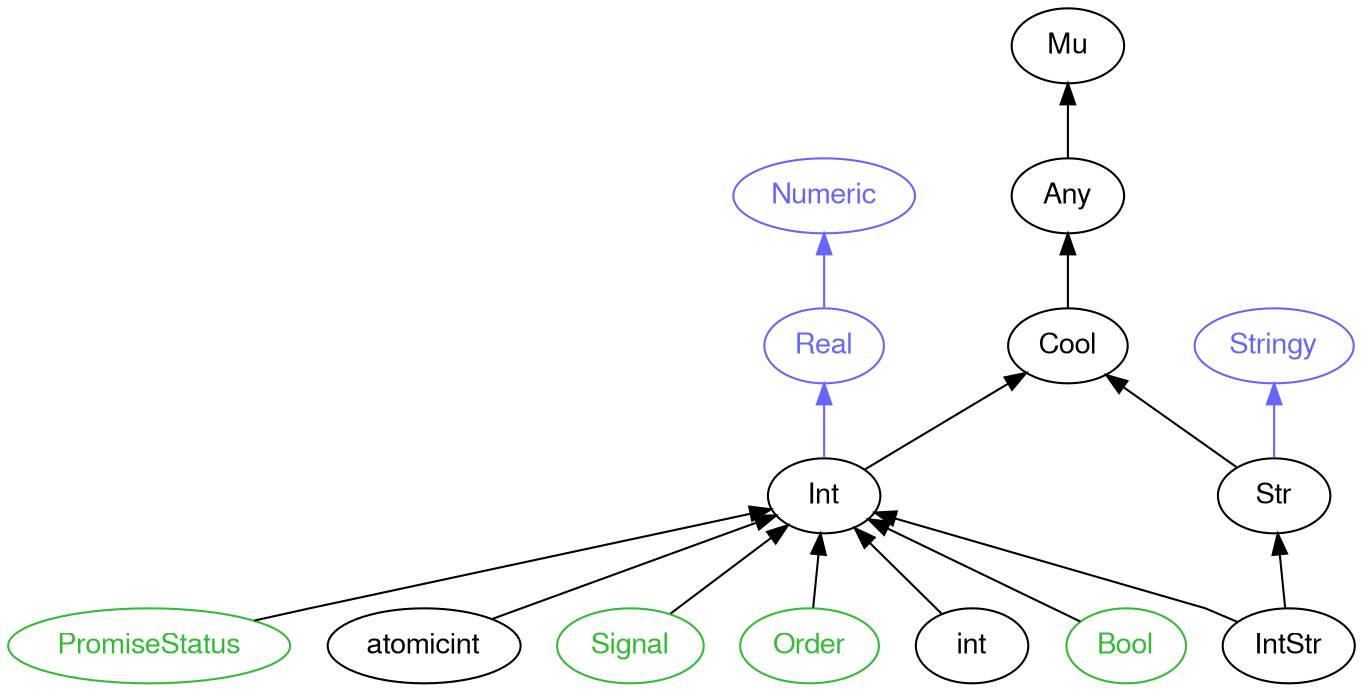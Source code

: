 digraph "perl6-type-graph" {
    rankdir=BT;
    splines=polyline;
    overlap=false; 
    // Types
    "Int" [color="#000000", fontcolor="#000000", href="/type/Int", fontname="FreeSans"];
    "Mu" [color="#000000", fontcolor="#000000", href="/type/Mu", fontname="FreeSans"];
    "Any" [color="#000000", fontcolor="#000000", href="/type/Any", fontname="FreeSans"];
    "Cool" [color="#000000", fontcolor="#000000", href="/type/Cool", fontname="FreeSans"];
    "Numeric" [color="#6666FF", fontcolor="#6666FF", href="/type/Numeric", fontname="FreeSans"];
    "Real" [color="#6666FF", fontcolor="#6666FF", href="/type/Real", fontname="FreeSans"];
    "PromiseStatus" [color="#33BB33", fontcolor="#33BB33", href="/type/PromiseStatus", fontname="FreeSans"];
    "Stringy" [color="#6666FF", fontcolor="#6666FF", href="/type/Stringy", fontname="FreeSans"];
    "Str" [color="#000000", fontcolor="#000000", href="/type/Str", fontname="FreeSans"];
    "IntStr" [color="#000000", fontcolor="#000000", href="/type/IntStr", fontname="FreeSans"];
    "atomicint" [color="#000000", fontcolor="#000000", href="/type/atomicint", fontname="FreeSans"];
    "Signal" [color="#33BB33", fontcolor="#33BB33", href="/type/Signal", fontname="FreeSans"];
    "Order" [color="#33BB33", fontcolor="#33BB33", href="/type/Order", fontname="FreeSans"];
    "int" [color="#000000", fontcolor="#000000", href="/type/int", fontname="FreeSans"];
    "Bool" [color="#33BB33", fontcolor="#33BB33", href="/type/Bool", fontname="FreeSans"];

    // Superclasses
    "Int" -> "Cool" [color="#000000"];
    "Any" -> "Mu" [color="#000000"];
    "Cool" -> "Any" [color="#000000"];
    "PromiseStatus" -> "Int" [color="#000000"];
    "Str" -> "Cool" [color="#000000"];
    "IntStr" -> "Int" [color="#000000"];
    "IntStr" -> "Str" [color="#000000"];
    "atomicint" -> "Int" [color="#000000"];
    "Signal" -> "Int" [color="#000000"];
    "Order" -> "Int" [color="#000000"];
    "int" -> "Int" [color="#000000"];
    "Bool" -> "Int" [color="#000000"];

    // Roles
    "Int" -> "Real" [color="#6666FF"];
    "Real" -> "Numeric" [color="#6666FF"];
    "Str" -> "Stringy" [color="#6666FF"];
}
